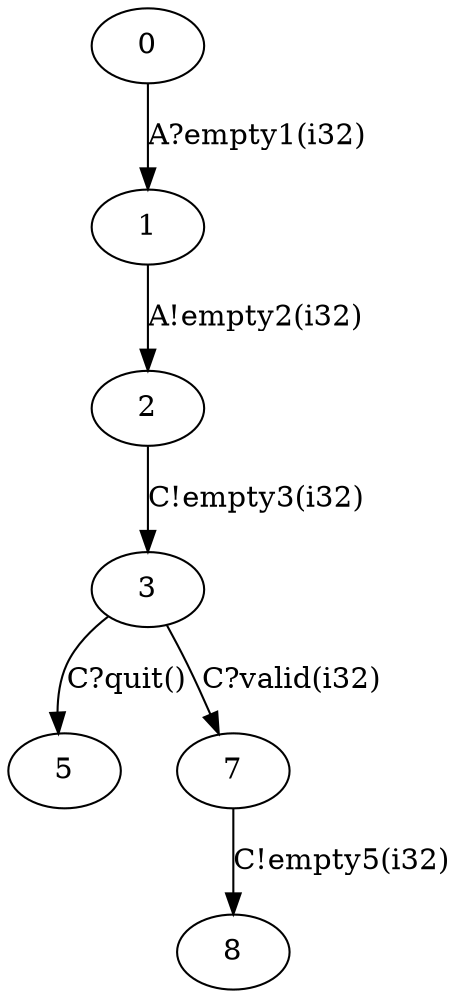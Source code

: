 digraph S {
  0;
  1;
  2;
  3;
  5;
  7;
  8;
  
  
  0 -> 1 [label="A?empty1(i32)", ];
  1 -> 2 [label="A!empty2(i32)", ];
  2 -> 3 [label="C!empty3(i32)", ];
  3 -> 5 [label="C?quit()", ];
  3 -> 7 [label="C?valid(i32)", ];
  7 -> 8 [label="C!empty5(i32)", ];
  
  }
